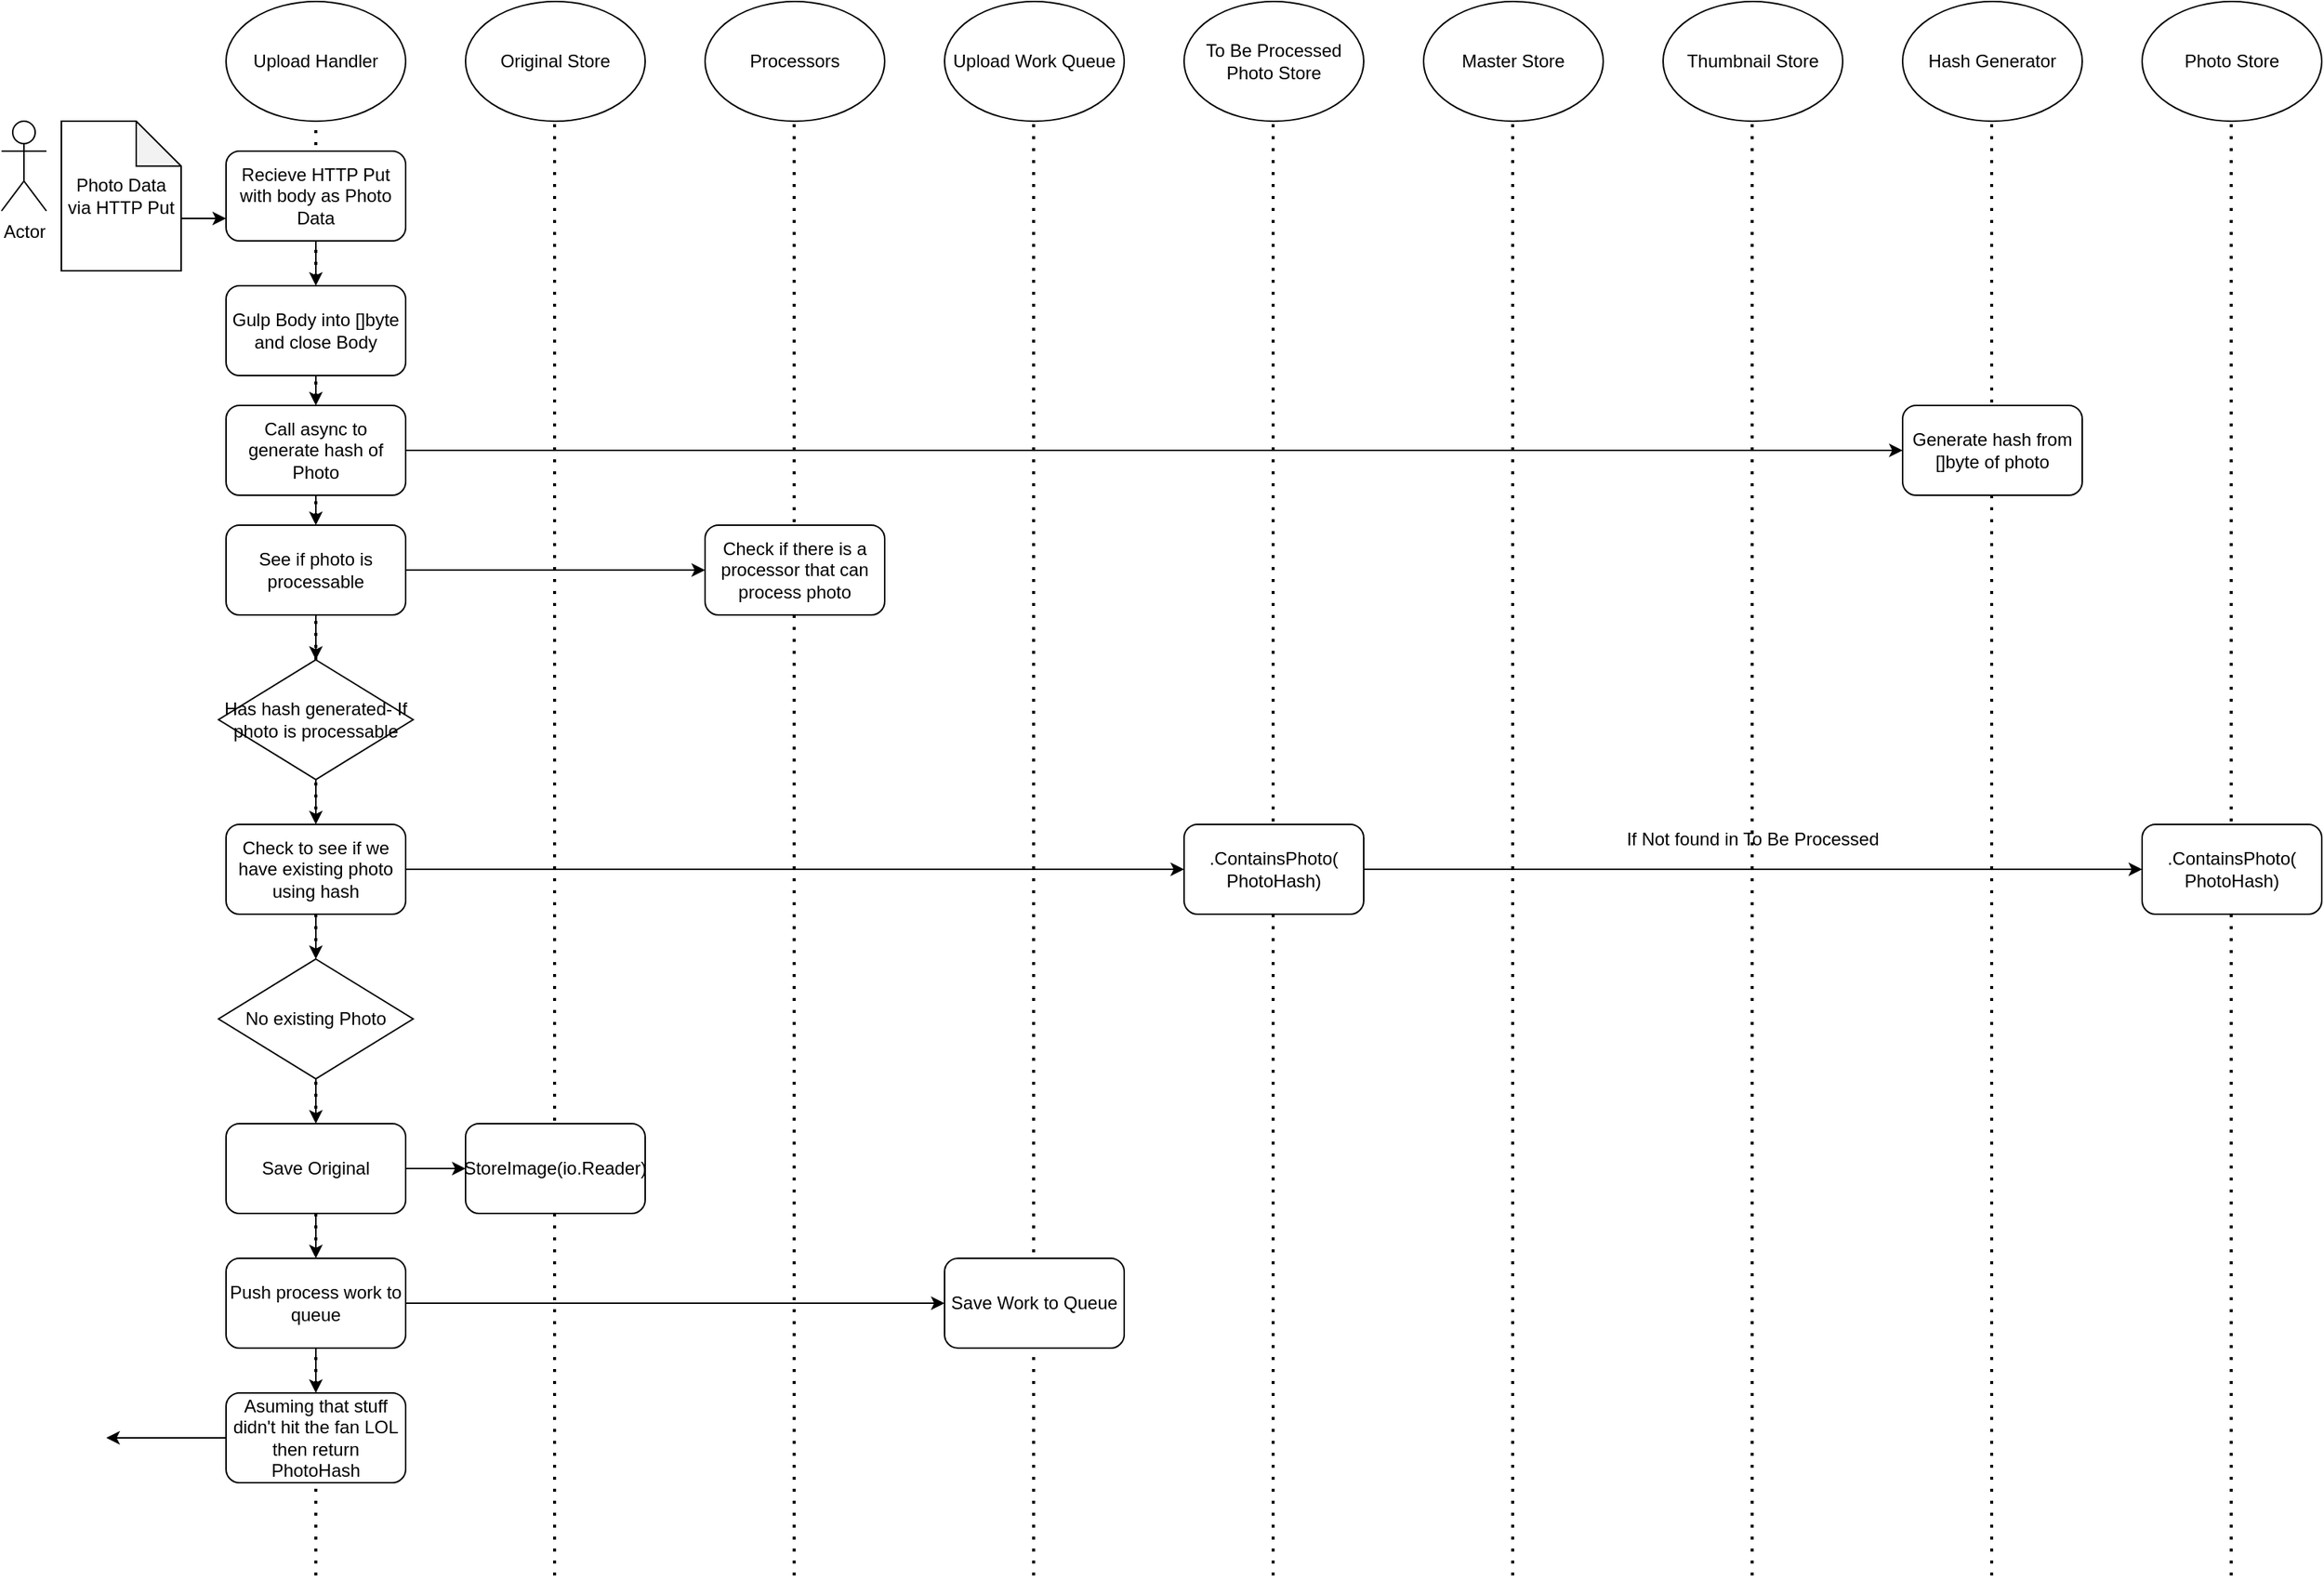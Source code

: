 <mxfile version="13.6.5">
    <diagram id="QYOa_jhQ2QRi0lswHNvo" name="Page-1">
        <mxGraphModel dx="1101" dy="631" grid="1" gridSize="10" guides="1" tooltips="1" connect="1" arrows="1" fold="1" page="1" pageScale="1" pageWidth="850" pageHeight="1100" math="0" shadow="0">
            <root>
                <mxCell id="0"/>
                <mxCell id="1" parent="0"/>
                <mxCell id="2" value="Actor" style="shape=umlActor;verticalLabelPosition=bottom;verticalAlign=top;html=1;outlineConnect=0;" vertex="1" parent="1">
                    <mxGeometry x="10" y="120" width="30" height="60" as="geometry"/>
                </mxCell>
                <mxCell id="4" value="Upload Handler" style="ellipse;whiteSpace=wrap;html=1;" vertex="1" parent="1">
                    <mxGeometry x="160" y="40" width="120" height="80" as="geometry"/>
                </mxCell>
                <mxCell id="5" value="Original Store" style="ellipse;whiteSpace=wrap;html=1;" vertex="1" parent="1">
                    <mxGeometry x="320" y="40" width="120" height="80" as="geometry"/>
                </mxCell>
                <mxCell id="6" value="Processors" style="ellipse;whiteSpace=wrap;html=1;" vertex="1" parent="1">
                    <mxGeometry x="480" y="40" width="120" height="80" as="geometry"/>
                </mxCell>
                <mxCell id="7" value="Upload Work Queue" style="ellipse;whiteSpace=wrap;html=1;" vertex="1" parent="1">
                    <mxGeometry x="640" y="40" width="120" height="80" as="geometry"/>
                </mxCell>
                <mxCell id="8" value="To Be Processed Photo Store" style="ellipse;whiteSpace=wrap;html=1;" vertex="1" parent="1">
                    <mxGeometry x="800" y="40" width="120" height="80" as="geometry"/>
                </mxCell>
                <mxCell id="9" value="Master Store" style="ellipse;whiteSpace=wrap;html=1;" vertex="1" parent="1">
                    <mxGeometry x="960" y="40" width="120" height="80" as="geometry"/>
                </mxCell>
                <mxCell id="10" value="Thumbnail Store" style="ellipse;whiteSpace=wrap;html=1;" vertex="1" parent="1">
                    <mxGeometry x="1120" y="40" width="120" height="80" as="geometry"/>
                </mxCell>
                <mxCell id="11" value="" style="endArrow=none;dashed=1;html=1;dashPattern=1 3;strokeWidth=2;entryX=0.5;entryY=1;entryDx=0;entryDy=0;" edge="1" parent="1" source="49" target="4">
                    <mxGeometry width="50" height="50" relative="1" as="geometry">
                        <mxPoint x="220" y="1092" as="sourcePoint"/>
                        <mxPoint x="570" y="300" as="targetPoint"/>
                    </mxGeometry>
                </mxCell>
                <mxCell id="12" value="" style="endArrow=none;dashed=1;html=1;dashPattern=1 3;strokeWidth=2;entryX=0.5;entryY=1;entryDx=0;entryDy=0;" edge="1" parent="1">
                    <mxGeometry width="50" height="50" relative="1" as="geometry">
                        <mxPoint x="379.5" y="1092" as="sourcePoint"/>
                        <mxPoint x="379.5" y="120" as="targetPoint"/>
                    </mxGeometry>
                </mxCell>
                <mxCell id="13" value="" style="endArrow=none;dashed=1;html=1;dashPattern=1 3;strokeWidth=2;entryX=0.5;entryY=1;entryDx=0;entryDy=0;" edge="1" parent="1">
                    <mxGeometry width="50" height="50" relative="1" as="geometry">
                        <mxPoint x="539.5" y="1092" as="sourcePoint"/>
                        <mxPoint x="539.5" y="120" as="targetPoint"/>
                    </mxGeometry>
                </mxCell>
                <mxCell id="14" value="" style="endArrow=none;dashed=1;html=1;dashPattern=1 3;strokeWidth=2;entryX=0.5;entryY=1;entryDx=0;entryDy=0;" edge="1" parent="1">
                    <mxGeometry width="50" height="50" relative="1" as="geometry">
                        <mxPoint x="699.5" y="1092" as="sourcePoint"/>
                        <mxPoint x="699.5" y="120" as="targetPoint"/>
                    </mxGeometry>
                </mxCell>
                <mxCell id="15" value="" style="endArrow=none;dashed=1;html=1;dashPattern=1 3;strokeWidth=2;entryX=0.5;entryY=1;entryDx=0;entryDy=0;" edge="1" parent="1">
                    <mxGeometry width="50" height="50" relative="1" as="geometry">
                        <mxPoint x="859.5" y="1092" as="sourcePoint"/>
                        <mxPoint x="859.5" y="120" as="targetPoint"/>
                    </mxGeometry>
                </mxCell>
                <mxCell id="16" value="" style="endArrow=none;dashed=1;html=1;dashPattern=1 3;strokeWidth=2;entryX=0.5;entryY=1;entryDx=0;entryDy=0;" edge="1" parent="1">
                    <mxGeometry width="50" height="50" relative="1" as="geometry">
                        <mxPoint x="1019.5" y="1092" as="sourcePoint"/>
                        <mxPoint x="1019.5" y="120" as="targetPoint"/>
                    </mxGeometry>
                </mxCell>
                <mxCell id="17" value="" style="endArrow=none;dashed=1;html=1;dashPattern=1 3;strokeWidth=2;entryX=0.5;entryY=1;entryDx=0;entryDy=0;" edge="1" parent="1">
                    <mxGeometry width="50" height="50" relative="1" as="geometry">
                        <mxPoint x="1179.5" y="1092" as="sourcePoint"/>
                        <mxPoint x="1179.5" y="120" as="targetPoint"/>
                    </mxGeometry>
                </mxCell>
                <mxCell id="37" style="edgeStyle=orthogonalEdgeStyle;rounded=0;orthogonalLoop=1;jettySize=auto;html=1;exitX=0.5;exitY=1;exitDx=0;exitDy=0;entryX=0.5;entryY=0;entryDx=0;entryDy=0;" edge="1" parent="1" source="20" target="36">
                    <mxGeometry relative="1" as="geometry"/>
                </mxCell>
                <mxCell id="20" value="Recieve HTTP Put with body as Photo Data" style="rounded=1;whiteSpace=wrap;html=1;" vertex="1" parent="1">
                    <mxGeometry x="160" y="140" width="120" height="60" as="geometry"/>
                </mxCell>
                <mxCell id="22" style="edgeStyle=orthogonalEdgeStyle;rounded=0;orthogonalLoop=1;jettySize=auto;html=1;exitX=0;exitY=0;exitDx=80;exitDy=65;exitPerimeter=0;entryX=0;entryY=0.75;entryDx=0;entryDy=0;" edge="1" parent="1" source="21" target="20">
                    <mxGeometry relative="1" as="geometry"/>
                </mxCell>
                <mxCell id="21" value="Photo Data via HTTP Put" style="shape=note;whiteSpace=wrap;html=1;backgroundOutline=1;darkOpacity=0.05;" vertex="1" parent="1">
                    <mxGeometry x="50" y="120" width="80" height="100" as="geometry"/>
                </mxCell>
                <mxCell id="42" style="edgeStyle=orthogonalEdgeStyle;rounded=0;orthogonalLoop=1;jettySize=auto;html=1;exitX=0.5;exitY=1;exitDx=0;exitDy=0;entryX=0.5;entryY=0;entryDx=0;entryDy=0;" edge="1" parent="1" source="36" target="38">
                    <mxGeometry relative="1" as="geometry"/>
                </mxCell>
                <mxCell id="36" value="Gulp Body into []byte and close Body" style="rounded=1;whiteSpace=wrap;html=1;" vertex="1" parent="1">
                    <mxGeometry x="160" y="230" width="120" height="60" as="geometry"/>
                </mxCell>
                <mxCell id="43" style="edgeStyle=orthogonalEdgeStyle;rounded=0;orthogonalLoop=1;jettySize=auto;html=1;exitX=1;exitY=0.5;exitDx=0;exitDy=0;entryX=0;entryY=0.5;entryDx=0;entryDy=0;" edge="1" parent="1" source="38" target="41">
                    <mxGeometry relative="1" as="geometry"/>
                </mxCell>
                <mxCell id="46" style="edgeStyle=orthogonalEdgeStyle;rounded=0;orthogonalLoop=1;jettySize=auto;html=1;exitX=0.5;exitY=1;exitDx=0;exitDy=0;" edge="1" parent="1" source="38">
                    <mxGeometry relative="1" as="geometry">
                        <mxPoint x="220" y="390" as="targetPoint"/>
                    </mxGeometry>
                </mxCell>
                <mxCell id="38" value="Call async to generate hash of Photo" style="rounded=1;whiteSpace=wrap;html=1;" vertex="1" parent="1">
                    <mxGeometry x="160" y="310" width="120" height="60" as="geometry"/>
                </mxCell>
                <mxCell id="39" value="Hash Generator" style="ellipse;whiteSpace=wrap;html=1;" vertex="1" parent="1">
                    <mxGeometry x="1280" y="40" width="120" height="80" as="geometry"/>
                </mxCell>
                <mxCell id="40" value="" style="endArrow=none;dashed=1;html=1;dashPattern=1 3;strokeWidth=2;entryX=0.5;entryY=1;entryDx=0;entryDy=0;" edge="1" parent="1">
                    <mxGeometry width="50" height="50" relative="1" as="geometry">
                        <mxPoint x="1339.5" y="1092" as="sourcePoint"/>
                        <mxPoint x="1339.5" y="120" as="targetPoint"/>
                    </mxGeometry>
                </mxCell>
                <mxCell id="41" value="Generate hash from []byte of photo" style="rounded=1;whiteSpace=wrap;html=1;" vertex="1" parent="1">
                    <mxGeometry x="1280" y="310" width="120" height="60" as="geometry"/>
                </mxCell>
                <mxCell id="47" style="edgeStyle=orthogonalEdgeStyle;rounded=0;orthogonalLoop=1;jettySize=auto;html=1;exitX=1;exitY=0.5;exitDx=0;exitDy=0;entryX=0;entryY=0.5;entryDx=0;entryDy=0;" edge="1" parent="1" source="44" target="45">
                    <mxGeometry relative="1" as="geometry"/>
                </mxCell>
                <mxCell id="51" style="edgeStyle=orthogonalEdgeStyle;rounded=0;orthogonalLoop=1;jettySize=auto;html=1;exitX=0.5;exitY=1;exitDx=0;exitDy=0;" edge="1" parent="1" source="44" target="49">
                    <mxGeometry relative="1" as="geometry"/>
                </mxCell>
                <mxCell id="44" value="See if photo is processable" style="rounded=1;whiteSpace=wrap;html=1;" vertex="1" parent="1">
                    <mxGeometry x="160" y="390" width="120" height="60" as="geometry"/>
                </mxCell>
                <mxCell id="45" value="Check if there is a processor that can process photo" style="rounded=1;whiteSpace=wrap;html=1;" vertex="1" parent="1">
                    <mxGeometry x="480" y="390" width="120" height="60" as="geometry"/>
                </mxCell>
                <mxCell id="55" style="edgeStyle=orthogonalEdgeStyle;rounded=0;orthogonalLoop=1;jettySize=auto;html=1;exitX=0.5;exitY=1;exitDx=0;exitDy=0;entryX=0.5;entryY=0;entryDx=0;entryDy=0;" edge="1" parent="1" source="49" target="52">
                    <mxGeometry relative="1" as="geometry"/>
                </mxCell>
                <mxCell id="49" value="Has hash generated- If photo is processable" style="rhombus;whiteSpace=wrap;html=1;" vertex="1" parent="1">
                    <mxGeometry x="155" y="480" width="130" height="80" as="geometry"/>
                </mxCell>
                <mxCell id="50" value="" style="endArrow=none;dashed=1;html=1;dashPattern=1 3;strokeWidth=2;entryX=0.5;entryY=1;entryDx=0;entryDy=0;" edge="1" parent="1" target="49">
                    <mxGeometry width="50" height="50" relative="1" as="geometry">
                        <mxPoint x="220" y="1092" as="sourcePoint"/>
                        <mxPoint x="220" y="120" as="targetPoint"/>
                    </mxGeometry>
                </mxCell>
                <mxCell id="54" style="edgeStyle=orthogonalEdgeStyle;rounded=0;orthogonalLoop=1;jettySize=auto;html=1;exitX=1;exitY=0.5;exitDx=0;exitDy=0;" edge="1" parent="1" source="52" target="53">
                    <mxGeometry relative="1" as="geometry"/>
                </mxCell>
                <mxCell id="58" style="edgeStyle=orthogonalEdgeStyle;rounded=0;orthogonalLoop=1;jettySize=auto;html=1;exitX=0.5;exitY=1;exitDx=0;exitDy=0;" edge="1" parent="1" source="52" target="57">
                    <mxGeometry relative="1" as="geometry"/>
                </mxCell>
                <mxCell id="52" value="Check to see if we have existing photo using hash" style="rounded=1;whiteSpace=wrap;html=1;" vertex="1" parent="1">
                    <mxGeometry x="160" y="590" width="120" height="60" as="geometry"/>
                </mxCell>
                <mxCell id="75" style="edgeStyle=orthogonalEdgeStyle;rounded=0;orthogonalLoop=1;jettySize=auto;html=1;exitX=1;exitY=0.5;exitDx=0;exitDy=0;entryX=0;entryY=0.5;entryDx=0;entryDy=0;" edge="1" parent="1" source="53" target="74">
                    <mxGeometry relative="1" as="geometry"/>
                </mxCell>
                <mxCell id="53" value=".ContainsPhoto(&lt;br&gt;PhotoHash)" style="rounded=1;whiteSpace=wrap;html=1;" vertex="1" parent="1">
                    <mxGeometry x="800" y="590" width="120" height="60" as="geometry"/>
                </mxCell>
                <mxCell id="60" style="edgeStyle=orthogonalEdgeStyle;rounded=0;orthogonalLoop=1;jettySize=auto;html=1;exitX=0.5;exitY=1;exitDx=0;exitDy=0;entryX=0.5;entryY=0;entryDx=0;entryDy=0;" edge="1" parent="1" source="57" target="59">
                    <mxGeometry relative="1" as="geometry"/>
                </mxCell>
                <mxCell id="57" value="No existing Photo" style="rhombus;whiteSpace=wrap;html=1;" vertex="1" parent="1">
                    <mxGeometry x="155" y="680" width="130" height="80" as="geometry"/>
                </mxCell>
                <mxCell id="62" style="edgeStyle=orthogonalEdgeStyle;rounded=0;orthogonalLoop=1;jettySize=auto;html=1;exitX=1;exitY=0.5;exitDx=0;exitDy=0;entryX=0;entryY=0.5;entryDx=0;entryDy=0;" edge="1" parent="1" source="59" target="61">
                    <mxGeometry relative="1" as="geometry"/>
                </mxCell>
                <mxCell id="64" style="edgeStyle=orthogonalEdgeStyle;rounded=0;orthogonalLoop=1;jettySize=auto;html=1;exitX=0.5;exitY=1;exitDx=0;exitDy=0;entryX=0.5;entryY=0;entryDx=0;entryDy=0;" edge="1" parent="1" source="59" target="63">
                    <mxGeometry relative="1" as="geometry"/>
                </mxCell>
                <mxCell id="59" value="Save Original" style="rounded=1;whiteSpace=wrap;html=1;" vertex="1" parent="1">
                    <mxGeometry x="160" y="790" width="120" height="60" as="geometry"/>
                </mxCell>
                <mxCell id="61" value="StoreImage(io.Reader)" style="rounded=1;whiteSpace=wrap;html=1;" vertex="1" parent="1">
                    <mxGeometry x="320" y="790" width="120" height="60" as="geometry"/>
                </mxCell>
                <mxCell id="66" style="edgeStyle=orthogonalEdgeStyle;rounded=0;orthogonalLoop=1;jettySize=auto;html=1;exitX=0.5;exitY=1;exitDx=0;exitDy=0;entryX=0.5;entryY=0;entryDx=0;entryDy=0;" edge="1" parent="1" source="63" target="65">
                    <mxGeometry relative="1" as="geometry"/>
                </mxCell>
                <mxCell id="70" style="edgeStyle=orthogonalEdgeStyle;rounded=0;orthogonalLoop=1;jettySize=auto;html=1;exitX=1;exitY=0.5;exitDx=0;exitDy=0;" edge="1" parent="1" source="63" target="68">
                    <mxGeometry relative="1" as="geometry"/>
                </mxCell>
                <mxCell id="63" value="Push process work to queue" style="rounded=1;whiteSpace=wrap;html=1;" vertex="1" parent="1">
                    <mxGeometry x="160" y="880" width="120" height="60" as="geometry"/>
                </mxCell>
                <mxCell id="67" style="edgeStyle=orthogonalEdgeStyle;rounded=0;orthogonalLoop=1;jettySize=auto;html=1;exitX=0;exitY=0.5;exitDx=0;exitDy=0;" edge="1" parent="1" source="65">
                    <mxGeometry relative="1" as="geometry">
                        <mxPoint x="80" y="1000" as="targetPoint"/>
                    </mxGeometry>
                </mxCell>
                <mxCell id="65" value="Asuming that stuff didn't hit the fan LOL then return PhotoHash" style="rounded=1;whiteSpace=wrap;html=1;" vertex="1" parent="1">
                    <mxGeometry x="160" y="970" width="120" height="60" as="geometry"/>
                </mxCell>
                <mxCell id="68" value="Save Work to Queue" style="rounded=1;whiteSpace=wrap;html=1;" vertex="1" parent="1">
                    <mxGeometry x="640" y="880" width="120" height="60" as="geometry"/>
                </mxCell>
                <mxCell id="72" value="Photo Store" style="ellipse;whiteSpace=wrap;html=1;" vertex="1" parent="1">
                    <mxGeometry x="1440" y="40" width="120" height="80" as="geometry"/>
                </mxCell>
                <mxCell id="73" value="" style="endArrow=none;dashed=1;html=1;dashPattern=1 3;strokeWidth=2;entryX=0.5;entryY=1;entryDx=0;entryDy=0;" edge="1" parent="1">
                    <mxGeometry width="50" height="50" relative="1" as="geometry">
                        <mxPoint x="1499.5" y="1092" as="sourcePoint"/>
                        <mxPoint x="1499.5" y="120" as="targetPoint"/>
                    </mxGeometry>
                </mxCell>
                <mxCell id="74" value=".ContainsPhoto(&lt;br&gt;PhotoHash)" style="rounded=1;whiteSpace=wrap;html=1;" vertex="1" parent="1">
                    <mxGeometry x="1440" y="590" width="120" height="60" as="geometry"/>
                </mxCell>
                <mxCell id="76" value="If Not found in To Be Processed" style="text;html=1;strokeColor=none;fillColor=none;align=center;verticalAlign=middle;whiteSpace=wrap;rounded=0;" vertex="1" parent="1">
                    <mxGeometry x="1065" y="590" width="230" height="20" as="geometry"/>
                </mxCell>
            </root>
        </mxGraphModel>
    </diagram>
</mxfile>